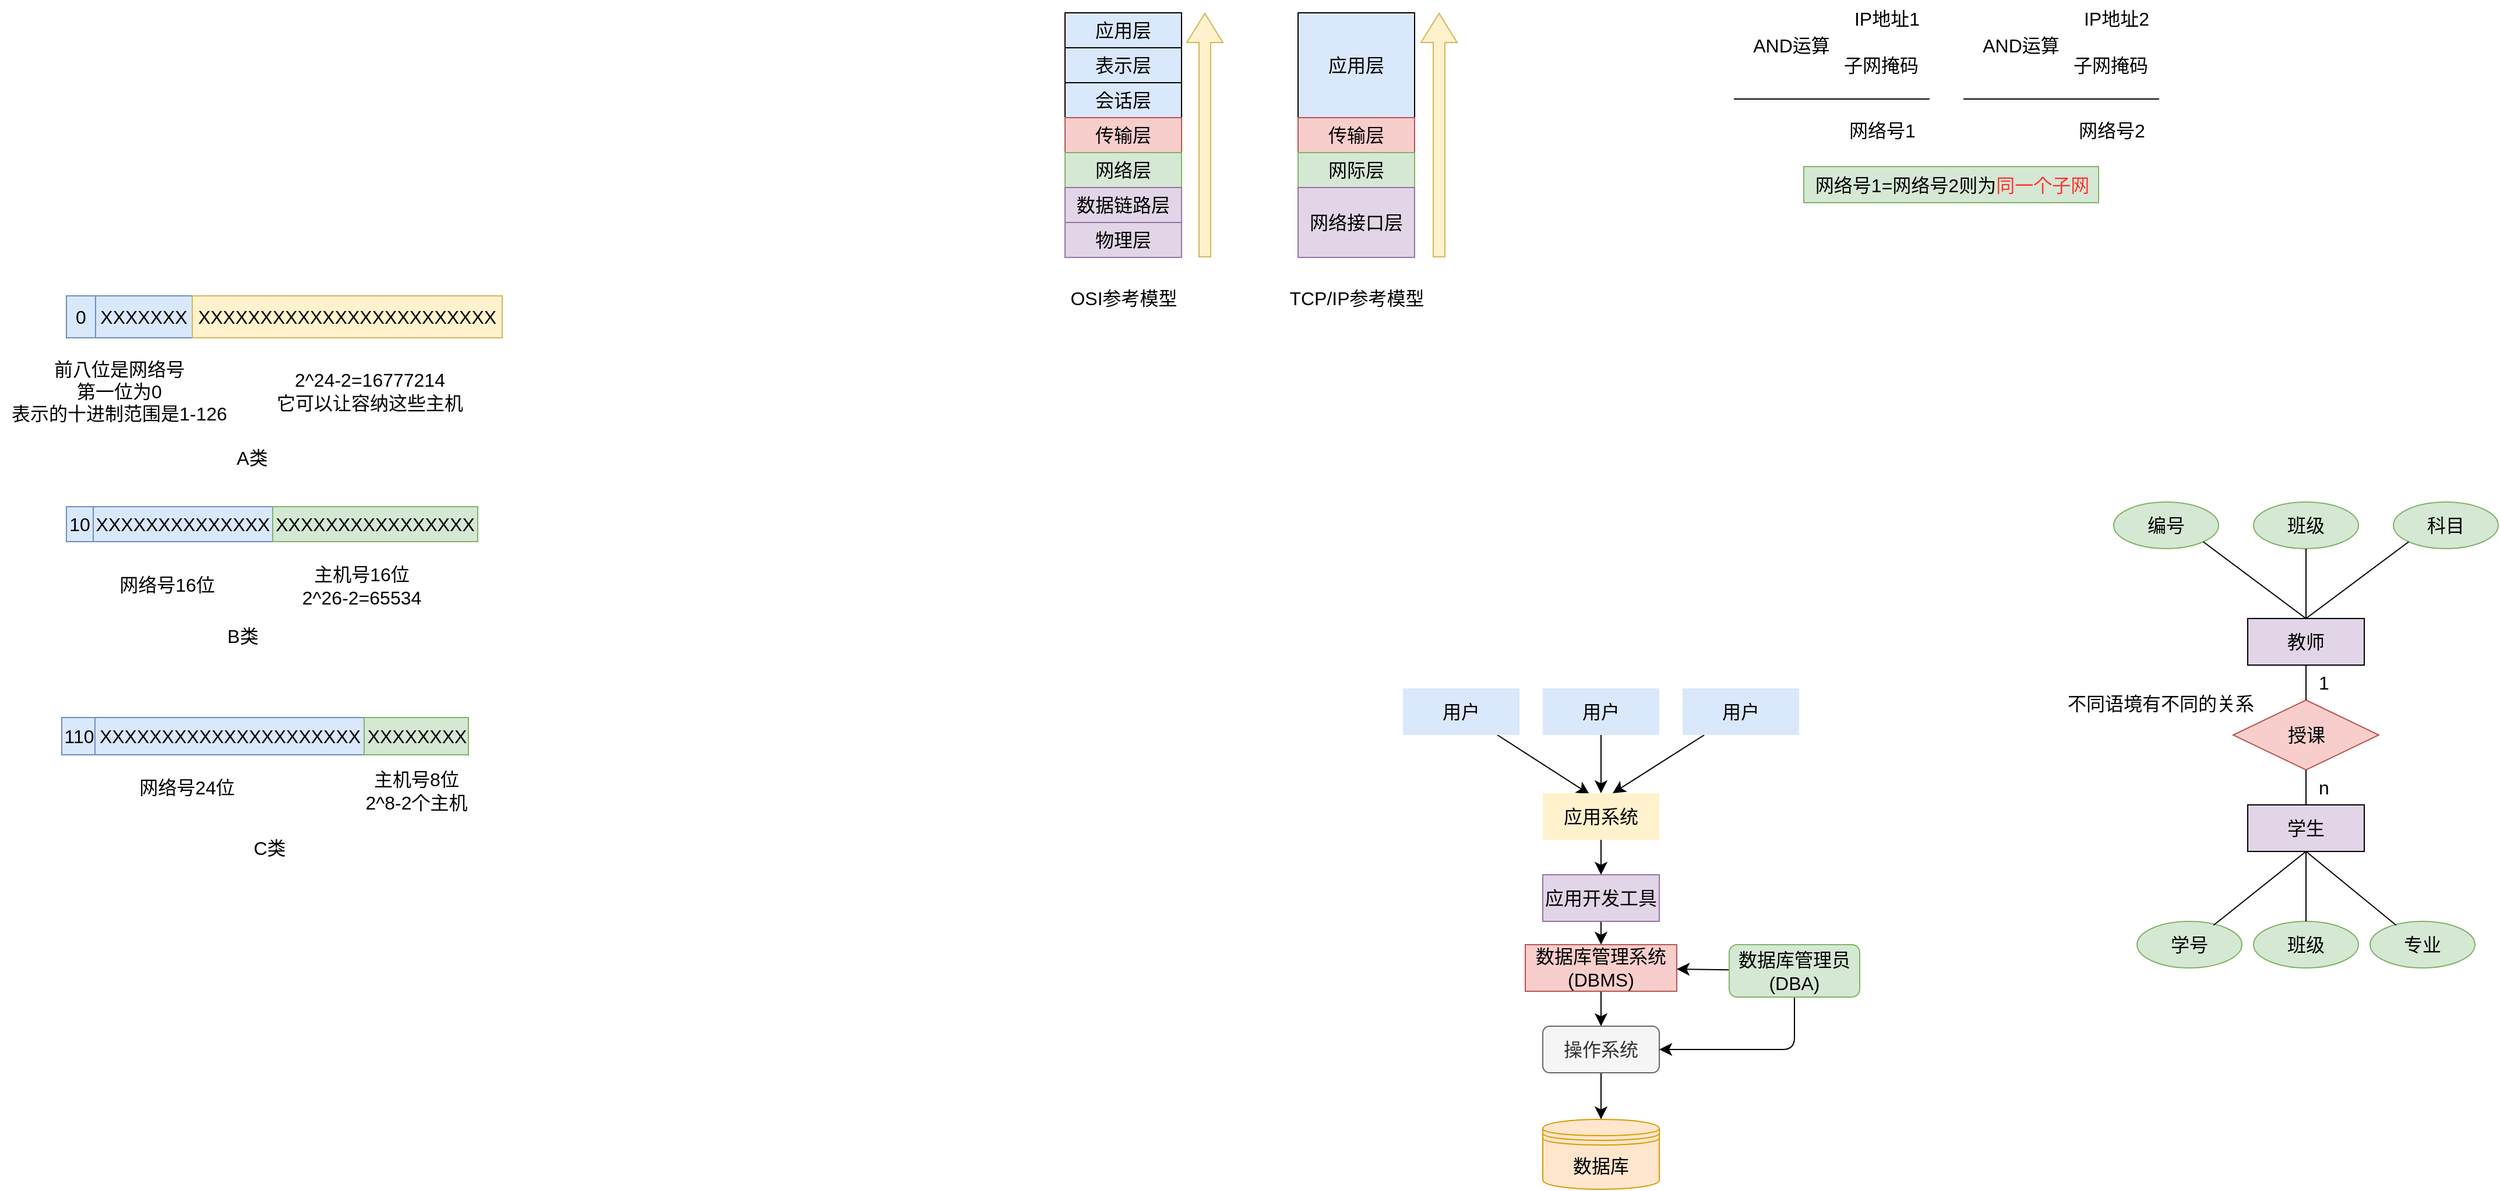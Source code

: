 <mxfile version="21.2.1" type="device">
  <diagram name="Page-1" id="2YBvvXClWsGukQMizWep">
    <mxGraphModel dx="2222" dy="1090" grid="0" gridSize="10" guides="1" tooltips="1" connect="1" arrows="1" fold="1" page="0" pageScale="1" pageWidth="850" pageHeight="1100" background="#ffffff" math="0" shadow="0">
      <root>
        <mxCell id="0" />
        <mxCell id="1" parent="0" />
        <mxCell id="TFyRHO4dZEJPEKeFEjWx-3" style="edgeStyle=none;curved=1;rounded=0;orthogonalLoop=1;jettySize=auto;html=1;fontSize=12;startSize=8;endSize=8;entryX=0.4;entryY=0.02;entryDx=0;entryDy=0;entryPerimeter=0;" parent="1" source="TFyRHO4dZEJPEKeFEjWx-1" target="TFyRHO4dZEJPEKeFEjWx-10" edge="1">
          <mxGeometry relative="1" as="geometry">
            <mxPoint x="220" y="300" as="targetPoint" />
          </mxGeometry>
        </mxCell>
        <mxCell id="TFyRHO4dZEJPEKeFEjWx-1" value="用户" style="rounded=0;whiteSpace=wrap;html=1;fontSize=16;fillColor=#dae8fc;strokeColor=none;" parent="1" vertex="1">
          <mxGeometry x="100" y="200" width="100" height="40" as="geometry" />
        </mxCell>
        <mxCell id="TFyRHO4dZEJPEKeFEjWx-11" value="" style="edgeStyle=none;curved=1;rounded=0;orthogonalLoop=1;jettySize=auto;html=1;fontSize=12;startSize=8;endSize=8;" parent="1" source="TFyRHO4dZEJPEKeFEjWx-8" target="TFyRHO4dZEJPEKeFEjWx-10" edge="1">
          <mxGeometry relative="1" as="geometry" />
        </mxCell>
        <mxCell id="TFyRHO4dZEJPEKeFEjWx-8" value="用户" style="rounded=0;whiteSpace=wrap;html=1;fontSize=16;fillColor=#dae8fc;strokeColor=none;" parent="1" vertex="1">
          <mxGeometry x="220" y="200" width="100" height="40" as="geometry" />
        </mxCell>
        <mxCell id="TFyRHO4dZEJPEKeFEjWx-12" style="edgeStyle=none;curved=1;rounded=0;orthogonalLoop=1;jettySize=auto;html=1;entryX=0.6;entryY=0;entryDx=0;entryDy=0;entryPerimeter=0;fontSize=12;startSize=8;endSize=8;" parent="1" source="TFyRHO4dZEJPEKeFEjWx-9" target="TFyRHO4dZEJPEKeFEjWx-10" edge="1">
          <mxGeometry relative="1" as="geometry" />
        </mxCell>
        <mxCell id="TFyRHO4dZEJPEKeFEjWx-9" value="用户" style="rounded=0;whiteSpace=wrap;html=1;fontSize=16;fillColor=#dae8fc;strokeColor=none;" parent="1" vertex="1">
          <mxGeometry x="340" y="200" width="100" height="40" as="geometry" />
        </mxCell>
        <mxCell id="TFyRHO4dZEJPEKeFEjWx-10" value="应用系统" style="whiteSpace=wrap;html=1;fontSize=16;rounded=0;fillColor=#fff2cc;strokeColor=none;" parent="1" vertex="1">
          <mxGeometry x="220" y="290" width="100" height="40" as="geometry" />
        </mxCell>
        <mxCell id="TFyRHO4dZEJPEKeFEjWx-16" value="" style="edgeStyle=none;curved=1;rounded=0;orthogonalLoop=1;jettySize=auto;html=1;fontSize=12;startSize=8;endSize=8;" parent="1" source="TFyRHO4dZEJPEKeFEjWx-10" target="TFyRHO4dZEJPEKeFEjWx-15" edge="1">
          <mxGeometry relative="1" as="geometry">
            <mxPoint x="270" y="330" as="sourcePoint" />
            <mxPoint x="270" y="400" as="targetPoint" />
          </mxGeometry>
        </mxCell>
        <mxCell id="TFyRHO4dZEJPEKeFEjWx-18" value="" style="edgeStyle=none;curved=1;rounded=0;orthogonalLoop=1;jettySize=auto;html=1;fontSize=12;startSize=8;endSize=8;" parent="1" source="TFyRHO4dZEJPEKeFEjWx-15" target="TFyRHO4dZEJPEKeFEjWx-17" edge="1">
          <mxGeometry relative="1" as="geometry" />
        </mxCell>
        <mxCell id="TFyRHO4dZEJPEKeFEjWx-15" value="应用开发工具" style="whiteSpace=wrap;html=1;fontSize=16;rounded=0;fillColor=#e1d5e7;strokeColor=#9673a6;" parent="1" vertex="1">
          <mxGeometry x="220" y="360" width="100" height="40" as="geometry" />
        </mxCell>
        <mxCell id="TFyRHO4dZEJPEKeFEjWx-19" style="edgeStyle=none;curved=1;rounded=0;orthogonalLoop=1;jettySize=auto;html=1;fontSize=12;startSize=8;endSize=8;" parent="1" source="TFyRHO4dZEJPEKeFEjWx-17" edge="1">
          <mxGeometry relative="1" as="geometry">
            <mxPoint x="270" y="490" as="targetPoint" />
          </mxGeometry>
        </mxCell>
        <mxCell id="TFyRHO4dZEJPEKeFEjWx-17" value="数据库管理系统&lt;br&gt;(DBMS)" style="whiteSpace=wrap;html=1;fontSize=16;rounded=0;fillColor=#f8cecc;strokeColor=#b85450;" parent="1" vertex="1">
          <mxGeometry x="205" y="420" width="130" height="40" as="geometry" />
        </mxCell>
        <mxCell id="TFyRHO4dZEJPEKeFEjWx-21" style="edgeStyle=none;curved=1;rounded=0;orthogonalLoop=1;jettySize=auto;html=1;fontSize=12;startSize=8;endSize=8;" parent="1" source="TFyRHO4dZEJPEKeFEjWx-20" edge="1">
          <mxGeometry relative="1" as="geometry">
            <mxPoint x="270" y="570" as="targetPoint" />
          </mxGeometry>
        </mxCell>
        <mxCell id="TFyRHO4dZEJPEKeFEjWx-20" value="操作系统" style="rounded=1;whiteSpace=wrap;html=1;fontSize=16;fillColor=#f5f5f5;fontColor=#333333;strokeColor=#666666;" parent="1" vertex="1">
          <mxGeometry x="220" y="490" width="100" height="40" as="geometry" />
        </mxCell>
        <mxCell id="TFyRHO4dZEJPEKeFEjWx-22" value="数据库" style="shape=datastore;whiteSpace=wrap;html=1;fontSize=16;fillColor=#ffe6cc;strokeColor=#d79b00;" parent="1" vertex="1">
          <mxGeometry x="220" y="570" width="100" height="60" as="geometry" />
        </mxCell>
        <mxCell id="TFyRHO4dZEJPEKeFEjWx-25" style="edgeStyle=none;rounded=1;orthogonalLoop=1;jettySize=auto;html=1;fontSize=12;startSize=8;endSize=8;entryX=1;entryY=0.5;entryDx=0;entryDy=0;" parent="1" source="TFyRHO4dZEJPEKeFEjWx-23" target="TFyRHO4dZEJPEKeFEjWx-20" edge="1">
          <mxGeometry relative="1" as="geometry">
            <mxPoint x="470" y="600" as="targetPoint" />
            <Array as="points">
              <mxPoint x="436" y="510" />
            </Array>
          </mxGeometry>
        </mxCell>
        <mxCell id="TFyRHO4dZEJPEKeFEjWx-26" value="" style="edgeStyle=none;curved=1;rounded=0;orthogonalLoop=1;jettySize=auto;html=1;fontSize=12;startSize=8;endSize=8;" parent="1" source="TFyRHO4dZEJPEKeFEjWx-23" target="TFyRHO4dZEJPEKeFEjWx-17" edge="1">
          <mxGeometry relative="1" as="geometry" />
        </mxCell>
        <mxCell id="TFyRHO4dZEJPEKeFEjWx-23" value="数据库管理员&lt;br&gt;(DBA)" style="whiteSpace=wrap;html=1;fontSize=16;rounded=1;fillColor=#d5e8d4;strokeColor=#82b366;" parent="1" vertex="1">
          <mxGeometry x="380" y="420" width="112" height="45" as="geometry" />
        </mxCell>
        <mxCell id="TFyRHO4dZEJPEKeFEjWx-39" value="学生" style="rounded=0;whiteSpace=wrap;html=1;fontSize=16;fillColor=#e1d5e7;strokeColor=default;shadow=0;glass=0;" parent="1" vertex="1">
          <mxGeometry x="825" y="300" width="100" height="40" as="geometry" />
        </mxCell>
        <mxCell id="TFyRHO4dZEJPEKeFEjWx-40" value="学号" style="ellipse;whiteSpace=wrap;html=1;fontSize=16;fillColor=#d5e8d4;strokeColor=#82b366;" parent="1" vertex="1">
          <mxGeometry x="730" y="400" width="90" height="40" as="geometry" />
        </mxCell>
        <mxCell id="TFyRHO4dZEJPEKeFEjWx-41" value="班级" style="ellipse;whiteSpace=wrap;html=1;fontSize=16;fillColor=#d5e8d4;strokeColor=#82b366;" parent="1" vertex="1">
          <mxGeometry x="830" y="400" width="90" height="40" as="geometry" />
        </mxCell>
        <mxCell id="TFyRHO4dZEJPEKeFEjWx-42" value="专业" style="ellipse;whiteSpace=wrap;html=1;fontSize=16;fillColor=#d5e8d4;strokeColor=#82b366;" parent="1" vertex="1">
          <mxGeometry x="930" y="400" width="90" height="40" as="geometry" />
        </mxCell>
        <mxCell id="TFyRHO4dZEJPEKeFEjWx-43" value="" style="endArrow=none;html=1;rounded=0;fontSize=12;startSize=8;endSize=8;curved=1;entryX=0.5;entryY=1;entryDx=0;entryDy=0;exitX=0.729;exitY=0.085;exitDx=0;exitDy=0;exitPerimeter=0;" parent="1" source="TFyRHO4dZEJPEKeFEjWx-40" target="TFyRHO4dZEJPEKeFEjWx-39" edge="1">
          <mxGeometry width="50" height="50" relative="1" as="geometry">
            <mxPoint x="790" y="410" as="sourcePoint" />
            <mxPoint x="730" y="400" as="targetPoint" />
          </mxGeometry>
        </mxCell>
        <mxCell id="TFyRHO4dZEJPEKeFEjWx-44" value="" style="endArrow=none;html=1;rounded=0;fontSize=12;startSize=8;endSize=8;curved=1;entryX=0.5;entryY=1;entryDx=0;entryDy=0;exitX=0.5;exitY=0;exitDx=0;exitDy=0;" parent="1" source="TFyRHO4dZEJPEKeFEjWx-41" target="TFyRHO4dZEJPEKeFEjWx-39" edge="1">
          <mxGeometry width="50" height="50" relative="1" as="geometry">
            <mxPoint x="806" y="413" as="sourcePoint" />
            <mxPoint x="885" y="350" as="targetPoint" />
          </mxGeometry>
        </mxCell>
        <mxCell id="TFyRHO4dZEJPEKeFEjWx-45" value="" style="endArrow=none;html=1;rounded=0;fontSize=12;startSize=8;endSize=8;curved=1;exitX=0.249;exitY=0.085;exitDx=0;exitDy=0;exitPerimeter=0;entryX=0.5;entryY=1;entryDx=0;entryDy=0;" parent="1" source="TFyRHO4dZEJPEKeFEjWx-42" target="TFyRHO4dZEJPEKeFEjWx-39" edge="1">
          <mxGeometry width="50" height="50" relative="1" as="geometry">
            <mxPoint x="885" y="410" as="sourcePoint" />
            <mxPoint x="880" y="350" as="targetPoint" />
          </mxGeometry>
        </mxCell>
        <mxCell id="TFyRHO4dZEJPEKeFEjWx-46" value="教师" style="rounded=0;whiteSpace=wrap;html=1;fontSize=16;fillColor=#e1d5e7;strokeColor=default;shadow=0;glass=0;" parent="1" vertex="1">
          <mxGeometry x="825" y="140" width="100" height="40" as="geometry" />
        </mxCell>
        <mxCell id="TFyRHO4dZEJPEKeFEjWx-47" value="编号" style="ellipse;whiteSpace=wrap;html=1;fontSize=16;fillColor=#d5e8d4;strokeColor=#82b366;" parent="1" vertex="1">
          <mxGeometry x="710" y="40" width="90" height="40" as="geometry" />
        </mxCell>
        <mxCell id="TFyRHO4dZEJPEKeFEjWx-48" value="班级" style="ellipse;whiteSpace=wrap;html=1;fontSize=16;fillColor=#d5e8d4;strokeColor=#82b366;" parent="1" vertex="1">
          <mxGeometry x="830" y="40" width="90" height="40" as="geometry" />
        </mxCell>
        <mxCell id="TFyRHO4dZEJPEKeFEjWx-49" value="科目" style="ellipse;whiteSpace=wrap;html=1;fontSize=16;fillColor=#d5e8d4;strokeColor=#82b366;" parent="1" vertex="1">
          <mxGeometry x="950" y="40" width="90" height="40" as="geometry" />
        </mxCell>
        <mxCell id="TFyRHO4dZEJPEKeFEjWx-50" value="" style="endArrow=none;html=1;rounded=0;fontSize=12;startSize=8;endSize=8;curved=1;entryX=0.5;entryY=0;entryDx=0;entryDy=0;exitX=1;exitY=1;exitDx=0;exitDy=0;" parent="1" source="TFyRHO4dZEJPEKeFEjWx-47" target="TFyRHO4dZEJPEKeFEjWx-46" edge="1">
          <mxGeometry width="50" height="50" relative="1" as="geometry">
            <mxPoint x="790" y="260" as="sourcePoint" />
            <mxPoint x="730" y="250" as="targetPoint" />
          </mxGeometry>
        </mxCell>
        <mxCell id="TFyRHO4dZEJPEKeFEjWx-51" value="" style="endArrow=none;html=1;rounded=0;fontSize=12;startSize=8;endSize=8;curved=1;entryX=0.5;entryY=0;entryDx=0;entryDy=0;exitX=0.5;exitY=1;exitDx=0;exitDy=0;" parent="1" source="TFyRHO4dZEJPEKeFEjWx-48" target="TFyRHO4dZEJPEKeFEjWx-46" edge="1">
          <mxGeometry width="50" height="50" relative="1" as="geometry">
            <mxPoint x="806" y="263" as="sourcePoint" />
            <mxPoint x="885" y="200" as="targetPoint" />
          </mxGeometry>
        </mxCell>
        <mxCell id="TFyRHO4dZEJPEKeFEjWx-52" value="" style="endArrow=none;html=1;rounded=0;fontSize=12;startSize=8;endSize=8;curved=1;entryX=0.5;entryY=0;entryDx=0;entryDy=0;exitX=0;exitY=1;exitDx=0;exitDy=0;" parent="1" source="TFyRHO4dZEJPEKeFEjWx-49" target="TFyRHO4dZEJPEKeFEjWx-46" edge="1">
          <mxGeometry width="50" height="50" relative="1" as="geometry">
            <mxPoint x="970" y="70" as="sourcePoint" />
            <mxPoint x="880" y="200" as="targetPoint" />
          </mxGeometry>
        </mxCell>
        <mxCell id="TFyRHO4dZEJPEKeFEjWx-56" value="授课" style="rhombus;whiteSpace=wrap;html=1;fontSize=16;fillColor=#f8cecc;strokeColor=#b85450;" parent="1" vertex="1">
          <mxGeometry x="812.5" y="210" width="125" height="60" as="geometry" />
        </mxCell>
        <mxCell id="TFyRHO4dZEJPEKeFEjWx-57" value="" style="endArrow=none;html=1;rounded=0;fontSize=12;startSize=8;endSize=8;curved=1;exitX=0.5;exitY=1;exitDx=0;exitDy=0;" parent="1" source="TFyRHO4dZEJPEKeFEjWx-46" target="TFyRHO4dZEJPEKeFEjWx-56" edge="1">
          <mxGeometry width="50" height="50" relative="1" as="geometry">
            <mxPoint x="875" y="190" as="sourcePoint" />
            <mxPoint x="880" y="240" as="targetPoint" />
          </mxGeometry>
        </mxCell>
        <mxCell id="TFyRHO4dZEJPEKeFEjWx-59" value="" style="endArrow=none;html=1;rounded=0;fontSize=12;startSize=8;endSize=8;curved=1;entryX=0.5;entryY=0;entryDx=0;entryDy=0;exitX=0.5;exitY=1;exitDx=0;exitDy=0;" parent="1" source="TFyRHO4dZEJPEKeFEjWx-56" target="TFyRHO4dZEJPEKeFEjWx-39" edge="1">
          <mxGeometry width="50" height="50" relative="1" as="geometry">
            <mxPoint x="885" y="200" as="sourcePoint" />
            <mxPoint x="885" y="220" as="targetPoint" />
          </mxGeometry>
        </mxCell>
        <mxCell id="TFyRHO4dZEJPEKeFEjWx-62" value="1" style="text;html=1;align=center;verticalAlign=middle;resizable=0;points=[];autosize=1;strokeColor=none;fillColor=none;fontSize=16;" parent="1" vertex="1">
          <mxGeometry x="875" y="180" width="30" height="30" as="geometry" />
        </mxCell>
        <mxCell id="TFyRHO4dZEJPEKeFEjWx-63" value="n" style="text;html=1;align=center;verticalAlign=middle;resizable=0;points=[];autosize=1;strokeColor=none;fillColor=none;fontSize=16;" parent="1" vertex="1">
          <mxGeometry x="875" y="270" width="30" height="30" as="geometry" />
        </mxCell>
        <mxCell id="TFyRHO4dZEJPEKeFEjWx-65" value="不同语境有不同的关系" style="text;html=1;align=center;verticalAlign=middle;resizable=0;points=[];autosize=1;strokeColor=none;fillColor=none;fontSize=16;" parent="1" vertex="1">
          <mxGeometry x="660" y="198" width="180" height="30" as="geometry" />
        </mxCell>
        <mxCell id="2tgW0Db9aaUr9wCwASK3-1" value="应用层" style="rounded=0;whiteSpace=wrap;html=1;fontSize=16;fillColor=#dae8fc;strokeColor=default;gradientColor=none;" parent="1" vertex="1">
          <mxGeometry x="-190" y="-380" width="100" height="30" as="geometry" />
        </mxCell>
        <mxCell id="2tgW0Db9aaUr9wCwASK3-2" value="表示层" style="rounded=0;whiteSpace=wrap;html=1;fontSize=16;fillColor=#dae8fc;strokeColor=default;" parent="1" vertex="1">
          <mxGeometry x="-190" y="-350" width="100" height="30" as="geometry" />
        </mxCell>
        <mxCell id="2tgW0Db9aaUr9wCwASK3-3" value="会话层" style="rounded=0;whiteSpace=wrap;html=1;fontSize=16;fillColor=#dae8fc;strokeColor=default;" parent="1" vertex="1">
          <mxGeometry x="-190" y="-320" width="100" height="30" as="geometry" />
        </mxCell>
        <mxCell id="2tgW0Db9aaUr9wCwASK3-4" value="传输层" style="rounded=0;whiteSpace=wrap;html=1;fontSize=16;fillColor=#f8cecc;strokeColor=#b85450;" parent="1" vertex="1">
          <mxGeometry x="-190" y="-290" width="100" height="30" as="geometry" />
        </mxCell>
        <mxCell id="2tgW0Db9aaUr9wCwASK3-5" value="网络层" style="rounded=0;whiteSpace=wrap;html=1;fontSize=16;fillColor=#d5e8d4;strokeColor=#82b366;" parent="1" vertex="1">
          <mxGeometry x="-190" y="-260" width="100" height="30" as="geometry" />
        </mxCell>
        <mxCell id="2tgW0Db9aaUr9wCwASK3-6" value="数据链路层" style="rounded=0;whiteSpace=wrap;html=1;fontSize=16;fillColor=#e1d5e7;strokeColor=#9673a6;" parent="1" vertex="1">
          <mxGeometry x="-190" y="-230" width="100" height="30" as="geometry" />
        </mxCell>
        <mxCell id="2tgW0Db9aaUr9wCwASK3-7" value="物理层" style="rounded=0;whiteSpace=wrap;html=1;fontSize=16;fillColor=#e1d5e7;strokeColor=#9673a6;" parent="1" vertex="1">
          <mxGeometry x="-190" y="-200" width="100" height="30" as="geometry" />
        </mxCell>
        <mxCell id="2tgW0Db9aaUr9wCwASK3-8" value="应用层" style="rounded=0;whiteSpace=wrap;html=1;fontSize=16;fillColor=#dae8fc;strokeColor=default;gradientColor=none;" parent="1" vertex="1">
          <mxGeometry x="10" y="-380" width="100" height="90" as="geometry" />
        </mxCell>
        <mxCell id="2tgW0Db9aaUr9wCwASK3-9" value="传输层" style="rounded=0;whiteSpace=wrap;html=1;fontSize=16;fillColor=#f8cecc;strokeColor=#b85450;" parent="1" vertex="1">
          <mxGeometry x="10" y="-290" width="100" height="30" as="geometry" />
        </mxCell>
        <mxCell id="2tgW0Db9aaUr9wCwASK3-10" value="网际层" style="rounded=0;whiteSpace=wrap;html=1;fontSize=16;fillColor=#d5e8d4;strokeColor=#82b366;" parent="1" vertex="1">
          <mxGeometry x="10" y="-260" width="100" height="30" as="geometry" />
        </mxCell>
        <mxCell id="2tgW0Db9aaUr9wCwASK3-11" value="网络接口层" style="rounded=0;whiteSpace=wrap;html=1;fontSize=16;fillColor=#e1d5e7;strokeColor=#9673a6;" parent="1" vertex="1">
          <mxGeometry x="10" y="-230" width="100" height="60" as="geometry" />
        </mxCell>
        <mxCell id="2tgW0Db9aaUr9wCwASK3-12" value="OSI参考模型" style="text;html=1;align=center;verticalAlign=middle;resizable=0;points=[];autosize=1;strokeColor=none;fillColor=none;fontSize=16;" parent="1" vertex="1">
          <mxGeometry x="-200" y="-150" width="120" height="30" as="geometry" />
        </mxCell>
        <mxCell id="2tgW0Db9aaUr9wCwASK3-13" value="TCP/IP参考模型" style="text;html=1;align=center;verticalAlign=middle;resizable=0;points=[];autosize=1;strokeColor=none;fillColor=none;fontSize=16;" parent="1" vertex="1">
          <mxGeometry x="-10" y="-150" width="140" height="30" as="geometry" />
        </mxCell>
        <mxCell id="2tgW0Db9aaUr9wCwASK3-15" value="" style="shape=flexArrow;endArrow=classic;html=1;rounded=0;fontSize=12;startSize=8;endSize=8;curved=1;fillColor=#fff2cc;strokeColor=#d6b656;" parent="1" edge="1">
          <mxGeometry width="50" height="50" relative="1" as="geometry">
            <mxPoint x="-70" y="-170" as="sourcePoint" />
            <mxPoint x="-70" y="-380" as="targetPoint" />
          </mxGeometry>
        </mxCell>
        <mxCell id="2tgW0Db9aaUr9wCwASK3-16" value="" style="shape=flexArrow;endArrow=classic;html=1;rounded=0;fontSize=12;startSize=8;endSize=8;curved=1;fillColor=#fff2cc;strokeColor=#d6b656;" parent="1" edge="1">
          <mxGeometry width="50" height="50" relative="1" as="geometry">
            <mxPoint x="131" y="-170" as="sourcePoint" />
            <mxPoint x="131" y="-380" as="targetPoint" />
          </mxGeometry>
        </mxCell>
        <mxCell id="HK-XFA4djFXHHmsGSNY0-1" value="0" style="rounded=0;whiteSpace=wrap;html=1;fontSize=16;fillColor=#dae8fc;strokeColor=#6c8ebf;" vertex="1" parent="1">
          <mxGeometry x="-1047" y="-137" width="25" height="36" as="geometry" />
        </mxCell>
        <mxCell id="HK-XFA4djFXHHmsGSNY0-2" value="XXXXXXX" style="rounded=0;whiteSpace=wrap;html=1;fontSize=16;fillColor=#dae8fc;strokeColor=#6c8ebf;" vertex="1" parent="1">
          <mxGeometry x="-1022" y="-137" width="83" height="36" as="geometry" />
        </mxCell>
        <mxCell id="HK-XFA4djFXHHmsGSNY0-3" value="XXXXXXXXXXXXXXXXXXXXXXXX" style="rounded=0;whiteSpace=wrap;html=1;fontSize=16;fillColor=#fff2cc;strokeColor=#d6b656;" vertex="1" parent="1">
          <mxGeometry x="-939" y="-137" width="266" height="36" as="geometry" />
        </mxCell>
        <mxCell id="HK-XFA4djFXHHmsGSNY0-4" value="前八位是网络号&lt;br&gt;第一位为0&lt;br&gt;表示的十进制范围是1-126" style="text;html=1;align=center;verticalAlign=middle;resizable=0;points=[];autosize=1;strokeColor=none;fillColor=none;fontSize=16;" vertex="1" parent="1">
          <mxGeometry x="-1104" y="-90" width="203" height="70" as="geometry" />
        </mxCell>
        <mxCell id="HK-XFA4djFXHHmsGSNY0-5" value="A类" style="text;html=1;align=center;verticalAlign=middle;resizable=0;points=[];autosize=1;strokeColor=none;fillColor=none;fontSize=16;" vertex="1" parent="1">
          <mxGeometry x="-911" y="-14" width="45" height="31" as="geometry" />
        </mxCell>
        <mxCell id="HK-XFA4djFXHHmsGSNY0-6" value="2^24-2=16777214&lt;br&gt;它可以让容纳这些主机" style="text;html=1;align=center;verticalAlign=middle;resizable=0;points=[];autosize=1;strokeColor=none;fillColor=none;fontSize=16;" vertex="1" parent="1">
          <mxGeometry x="-876" y="-80" width="178" height="50" as="geometry" />
        </mxCell>
        <mxCell id="HK-XFA4djFXHHmsGSNY0-7" value="10" style="rounded=0;whiteSpace=wrap;html=1;fontSize=16;fillColor=#dae8fc;strokeColor=#6c8ebf;" vertex="1" parent="1">
          <mxGeometry x="-1047" y="44" width="23" height="30" as="geometry" />
        </mxCell>
        <mxCell id="HK-XFA4djFXHHmsGSNY0-8" value="XXXXXXXXXXXXXX" style="rounded=0;whiteSpace=wrap;html=1;fontSize=16;fillColor=#dae8fc;strokeColor=#6c8ebf;" vertex="1" parent="1">
          <mxGeometry x="-1024" y="44" width="154" height="30" as="geometry" />
        </mxCell>
        <mxCell id="HK-XFA4djFXHHmsGSNY0-9" value="网络号16位" style="text;html=1;align=center;verticalAlign=middle;resizable=0;points=[];autosize=1;strokeColor=none;fillColor=none;fontSize=16;" vertex="1" parent="1">
          <mxGeometry x="-1011" y="95" width="100" height="31" as="geometry" />
        </mxCell>
        <mxCell id="HK-XFA4djFXHHmsGSNY0-10" value="XXXXXXXXXXXXXXXX" style="rounded=0;whiteSpace=wrap;html=1;fontSize=16;fillColor=#d5e8d4;strokeColor=#82b366;" vertex="1" parent="1">
          <mxGeometry x="-870" y="44" width="176" height="30" as="geometry" />
        </mxCell>
        <mxCell id="HK-XFA4djFXHHmsGSNY0-11" value="主机号16位&lt;br&gt;2^26-2=65534" style="text;html=1;align=center;verticalAlign=middle;resizable=0;points=[];autosize=1;strokeColor=none;fillColor=none;fontSize=16;" vertex="1" parent="1">
          <mxGeometry x="-854" y="87" width="120" height="50" as="geometry" />
        </mxCell>
        <mxCell id="HK-XFA4djFXHHmsGSNY0-13" value="B类" style="text;html=1;align=center;verticalAlign=middle;resizable=0;points=[];autosize=1;strokeColor=none;fillColor=none;fontSize=16;" vertex="1" parent="1">
          <mxGeometry x="-919" y="139" width="45" height="31" as="geometry" />
        </mxCell>
        <mxCell id="HK-XFA4djFXHHmsGSNY0-15" value="110" style="whiteSpace=wrap;html=1;fontSize=16;fillColor=#dae8fc;strokeColor=#6c8ebf;" vertex="1" parent="1">
          <mxGeometry x="-1051" y="225" width="30" height="32" as="geometry" />
        </mxCell>
        <mxCell id="HK-XFA4djFXHHmsGSNY0-16" value="XXXXXXXXXXXXXXXXXXXXX" style="whiteSpace=wrap;html=1;fontSize=16;fillColor=#dae8fc;strokeColor=#6c8ebf;" vertex="1" parent="1">
          <mxGeometry x="-1022.5" y="225" width="231" height="32" as="geometry" />
        </mxCell>
        <mxCell id="HK-XFA4djFXHHmsGSNY0-17" value="XXXXXXXX" style="whiteSpace=wrap;html=1;fontSize=16;fillColor=#d5e8d4;strokeColor=#82b366;" vertex="1" parent="1">
          <mxGeometry x="-791.5" y="225" width="89.5" height="32" as="geometry" />
        </mxCell>
        <mxCell id="HK-XFA4djFXHHmsGSNY0-18" value="网络号24位" style="text;html=1;align=center;verticalAlign=middle;resizable=0;points=[];autosize=1;strokeColor=none;fillColor=none;fontSize=16;" vertex="1" parent="1">
          <mxGeometry x="-994" y="269" width="100" height="31" as="geometry" />
        </mxCell>
        <mxCell id="HK-XFA4djFXHHmsGSNY0-19" value="主机号8位&lt;br&gt;2^8-2个主机" style="text;html=1;align=center;verticalAlign=middle;resizable=0;points=[];autosize=1;strokeColor=none;fillColor=none;fontSize=16;" vertex="1" parent="1">
          <mxGeometry x="-800" y="263" width="106" height="50" as="geometry" />
        </mxCell>
        <mxCell id="HK-XFA4djFXHHmsGSNY0-21" value="C类" style="text;html=1;align=center;verticalAlign=middle;resizable=0;points=[];autosize=1;strokeColor=none;fillColor=none;fontSize=16;" vertex="1" parent="1">
          <mxGeometry x="-896" y="321" width="46" height="31" as="geometry" />
        </mxCell>
        <mxCell id="HK-XFA4djFXHHmsGSNY0-22" value="IP地址1" style="text;html=1;align=center;verticalAlign=middle;resizable=0;points=[];autosize=1;strokeColor=none;fillColor=none;fontSize=16;" vertex="1" parent="1">
          <mxGeometry x="478" y="-391" width="74" height="31" as="geometry" />
        </mxCell>
        <mxCell id="HK-XFA4djFXHHmsGSNY0-23" value="AND运算" style="text;html=1;align=center;verticalAlign=middle;resizable=0;points=[];autosize=1;strokeColor=none;fillColor=none;fontSize=16;" vertex="1" parent="1">
          <mxGeometry x="391" y="-368" width="84" height="31" as="geometry" />
        </mxCell>
        <mxCell id="HK-XFA4djFXHHmsGSNY0-24" value="子网掩码" style="text;html=1;align=center;verticalAlign=middle;resizable=0;points=[];autosize=1;strokeColor=none;fillColor=none;fontSize=16;" vertex="1" parent="1">
          <mxGeometry x="469" y="-351" width="82" height="31" as="geometry" />
        </mxCell>
        <mxCell id="HK-XFA4djFXHHmsGSNY0-25" value="" style="endArrow=none;html=1;rounded=0;fontSize=12;startSize=8;endSize=8;curved=1;" edge="1" parent="1">
          <mxGeometry width="50" height="50" relative="1" as="geometry">
            <mxPoint x="384" y="-306" as="sourcePoint" />
            <mxPoint x="552" y="-306" as="targetPoint" />
          </mxGeometry>
        </mxCell>
        <mxCell id="HK-XFA4djFXHHmsGSNY0-26" value="网络号1" style="text;html=1;align=center;verticalAlign=middle;resizable=0;points=[];autosize=1;strokeColor=none;fillColor=none;fontSize=16;" vertex="1" parent="1">
          <mxGeometry x="473" y="-295" width="75" height="31" as="geometry" />
        </mxCell>
        <mxCell id="HK-XFA4djFXHHmsGSNY0-27" value="IP地址2" style="text;html=1;align=center;verticalAlign=middle;resizable=0;points=[];autosize=1;strokeColor=none;fillColor=none;fontSize=16;" vertex="1" parent="1">
          <mxGeometry x="675" y="-391" width="74" height="31" as="geometry" />
        </mxCell>
        <mxCell id="HK-XFA4djFXHHmsGSNY0-28" value="AND运算" style="text;html=1;align=center;verticalAlign=middle;resizable=0;points=[];autosize=1;strokeColor=none;fillColor=none;fontSize=16;" vertex="1" parent="1">
          <mxGeometry x="588" y="-368" width="84" height="31" as="geometry" />
        </mxCell>
        <mxCell id="HK-XFA4djFXHHmsGSNY0-29" value="子网掩码" style="text;html=1;align=center;verticalAlign=middle;resizable=0;points=[];autosize=1;strokeColor=none;fillColor=none;fontSize=16;" vertex="1" parent="1">
          <mxGeometry x="666" y="-351" width="82" height="31" as="geometry" />
        </mxCell>
        <mxCell id="HK-XFA4djFXHHmsGSNY0-30" value="" style="endArrow=none;html=1;rounded=0;fontSize=12;startSize=8;endSize=8;curved=1;" edge="1" parent="1">
          <mxGeometry width="50" height="50" relative="1" as="geometry">
            <mxPoint x="581" y="-306" as="sourcePoint" />
            <mxPoint x="749" y="-306" as="targetPoint" />
          </mxGeometry>
        </mxCell>
        <mxCell id="HK-XFA4djFXHHmsGSNY0-31" value="网络号2" style="text;html=1;align=center;verticalAlign=middle;resizable=0;points=[];autosize=1;strokeColor=none;fillColor=none;fontSize=16;" vertex="1" parent="1">
          <mxGeometry x="670" y="-295" width="75" height="31" as="geometry" />
        </mxCell>
        <mxCell id="HK-XFA4djFXHHmsGSNY0-32" value="网络号1=网络号2则为&lt;font color=&quot;#ff3333&quot;&gt;同一个子网&lt;/font&gt;" style="text;html=1;align=center;verticalAlign=middle;resizable=0;points=[];autosize=1;strokeColor=#82b366;fillColor=#d5e8d4;fontSize=16;" vertex="1" parent="1">
          <mxGeometry x="444" y="-248" width="253" height="31" as="geometry" />
        </mxCell>
      </root>
    </mxGraphModel>
  </diagram>
</mxfile>
